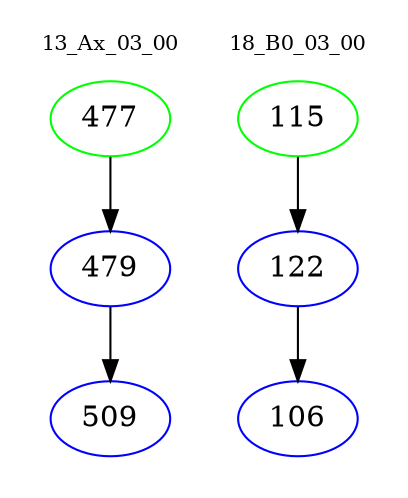 digraph{
subgraph cluster_0 {
color = white
label = "13_Ax_03_00";
fontsize=10;
T0_477 [label="477", color="green"]
T0_477 -> T0_479 [color="black"]
T0_479 [label="479", color="blue"]
T0_479 -> T0_509 [color="black"]
T0_509 [label="509", color="blue"]
}
subgraph cluster_1 {
color = white
label = "18_B0_03_00";
fontsize=10;
T1_115 [label="115", color="green"]
T1_115 -> T1_122 [color="black"]
T1_122 [label="122", color="blue"]
T1_122 -> T1_106 [color="black"]
T1_106 [label="106", color="blue"]
}
}
